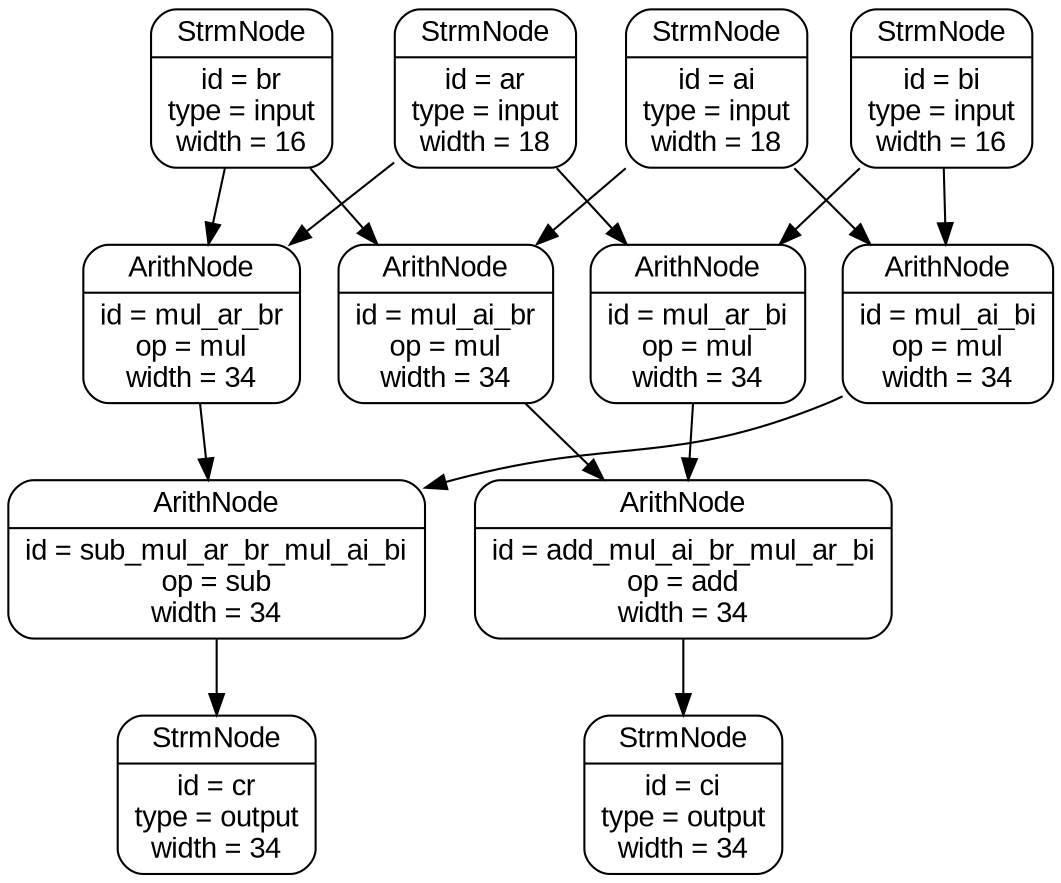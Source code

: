 digraph {
	graph [fontname = Arial, margin = 0, dpi = 600]
	mul_ar_br -> sub_mul_ar_br_mul_ai_bi
	mul_ar_br [label = "{{ArithNode}|id = mul_ar_br\nop = mul\nwidth = 34}", fontname = Arial, shape = Mrecord]
	add_mul_ai_br_mul_ar_bi -> ci
	ai -> mul_ai_bi
	sub_mul_ar_br_mul_ai_bi -> cr
	ai [label = "{{StrmNode}|id = ai\ntype = input\nwidth = 18}", fontname = Arial, shape = Mrecord]
	br -> mul_ai_br
	mul_ar_bi [label = "{{ArithNode}|id = mul_ar_bi\nop = mul\nwidth = 34}", fontname = Arial, shape = Mrecord]
	bi [label = "{{StrmNode}|id = bi\ntype = input\nwidth = 16}", fontname = Arial, shape = Mrecord]
	mul_ar_bi -> add_mul_ai_br_mul_ar_bi
	bi -> mul_ar_bi
	br -> mul_ar_br
	ar -> mul_ar_bi
	cr [label = "{{StrmNode}|id = cr\ntype = output\nwidth = 34}", fontname = Arial, shape = Mrecord]
	ar [label = "{{StrmNode}|id = ar\ntype = input\nwidth = 18}", fontname = Arial, shape = Mrecord]
	ci [label = "{{StrmNode}|id = ci\ntype = output\nwidth = 34}", fontname = Arial, shape = Mrecord]
	bi -> mul_ai_bi
	mul_ai_br [label = "{{ArithNode}|id = mul_ai_br\nop = mul\nwidth = 34}", fontname = Arial, shape = Mrecord]
	ar -> mul_ar_br
	mul_ai_br -> add_mul_ai_br_mul_ar_bi
	add_mul_ai_br_mul_ar_bi [label = "{{ArithNode}|id = add_mul_ai_br_mul_ar_bi\nop = add\nwidth = 34}", fontname = Arial, shape = Mrecord]
	ai -> mul_ai_br
	br [label = "{{StrmNode}|id = br\ntype = input\nwidth = 16}", fontname = Arial, shape = Mrecord]
	mul_ai_bi [label = "{{ArithNode}|id = mul_ai_bi\nop = mul\nwidth = 34}", fontname = Arial, shape = Mrecord]
	sub_mul_ar_br_mul_ai_bi [label = "{{ArithNode}|id = sub_mul_ar_br_mul_ai_bi\nop = sub\nwidth = 34}", fontname = Arial, shape = Mrecord]
	mul_ai_bi -> sub_mul_ar_br_mul_ai_bi
}
